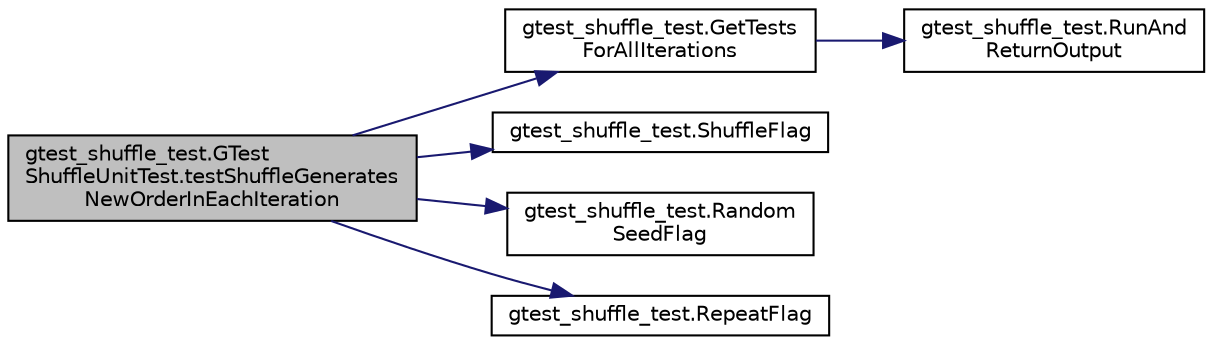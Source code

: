 digraph "gtest_shuffle_test.GTestShuffleUnitTest.testShuffleGeneratesNewOrderInEachIteration"
{
  edge [fontname="Helvetica",fontsize="10",labelfontname="Helvetica",labelfontsize="10"];
  node [fontname="Helvetica",fontsize="10",shape=record];
  rankdir="LR";
  Node24 [label="gtest_shuffle_test.GTest\lShuffleUnitTest.testShuffleGenerates\lNewOrderInEachIteration",height=0.2,width=0.4,color="black", fillcolor="grey75", style="filled", fontcolor="black"];
  Node24 -> Node25 [color="midnightblue",fontsize="10",style="solid",fontname="Helvetica"];
  Node25 [label="gtest_shuffle_test.GetTests\lForAllIterations",height=0.2,width=0.4,color="black", fillcolor="white", style="filled",URL="$d3/d15/namespacegtest__shuffle__test.html#a18c7606bf0d41acb73a4a6a2994d36fc"];
  Node25 -> Node26 [color="midnightblue",fontsize="10",style="solid",fontname="Helvetica"];
  Node26 [label="gtest_shuffle_test.RunAnd\lReturnOutput",height=0.2,width=0.4,color="black", fillcolor="white", style="filled",URL="$d3/d15/namespacegtest__shuffle__test.html#afbe879c2b3fdfed12b777b813359dbd4"];
  Node24 -> Node27 [color="midnightblue",fontsize="10",style="solid",fontname="Helvetica"];
  Node27 [label="gtest_shuffle_test.ShuffleFlag",height=0.2,width=0.4,color="black", fillcolor="white", style="filled",URL="$d3/d15/namespacegtest__shuffle__test.html#ab593e060bf2a9b2f0cb0dc8e18eb2088"];
  Node24 -> Node28 [color="midnightblue",fontsize="10",style="solid",fontname="Helvetica"];
  Node28 [label="gtest_shuffle_test.Random\lSeedFlag",height=0.2,width=0.4,color="black", fillcolor="white", style="filled",URL="$d3/d15/namespacegtest__shuffle__test.html#aaf2a94c748f266c4267ac7e7bb3451fd"];
  Node24 -> Node29 [color="midnightblue",fontsize="10",style="solid",fontname="Helvetica"];
  Node29 [label="gtest_shuffle_test.RepeatFlag",height=0.2,width=0.4,color="black", fillcolor="white", style="filled",URL="$d3/d15/namespacegtest__shuffle__test.html#a193f6cd2eeb35e7925dca6d8f72f75d3"];
}

